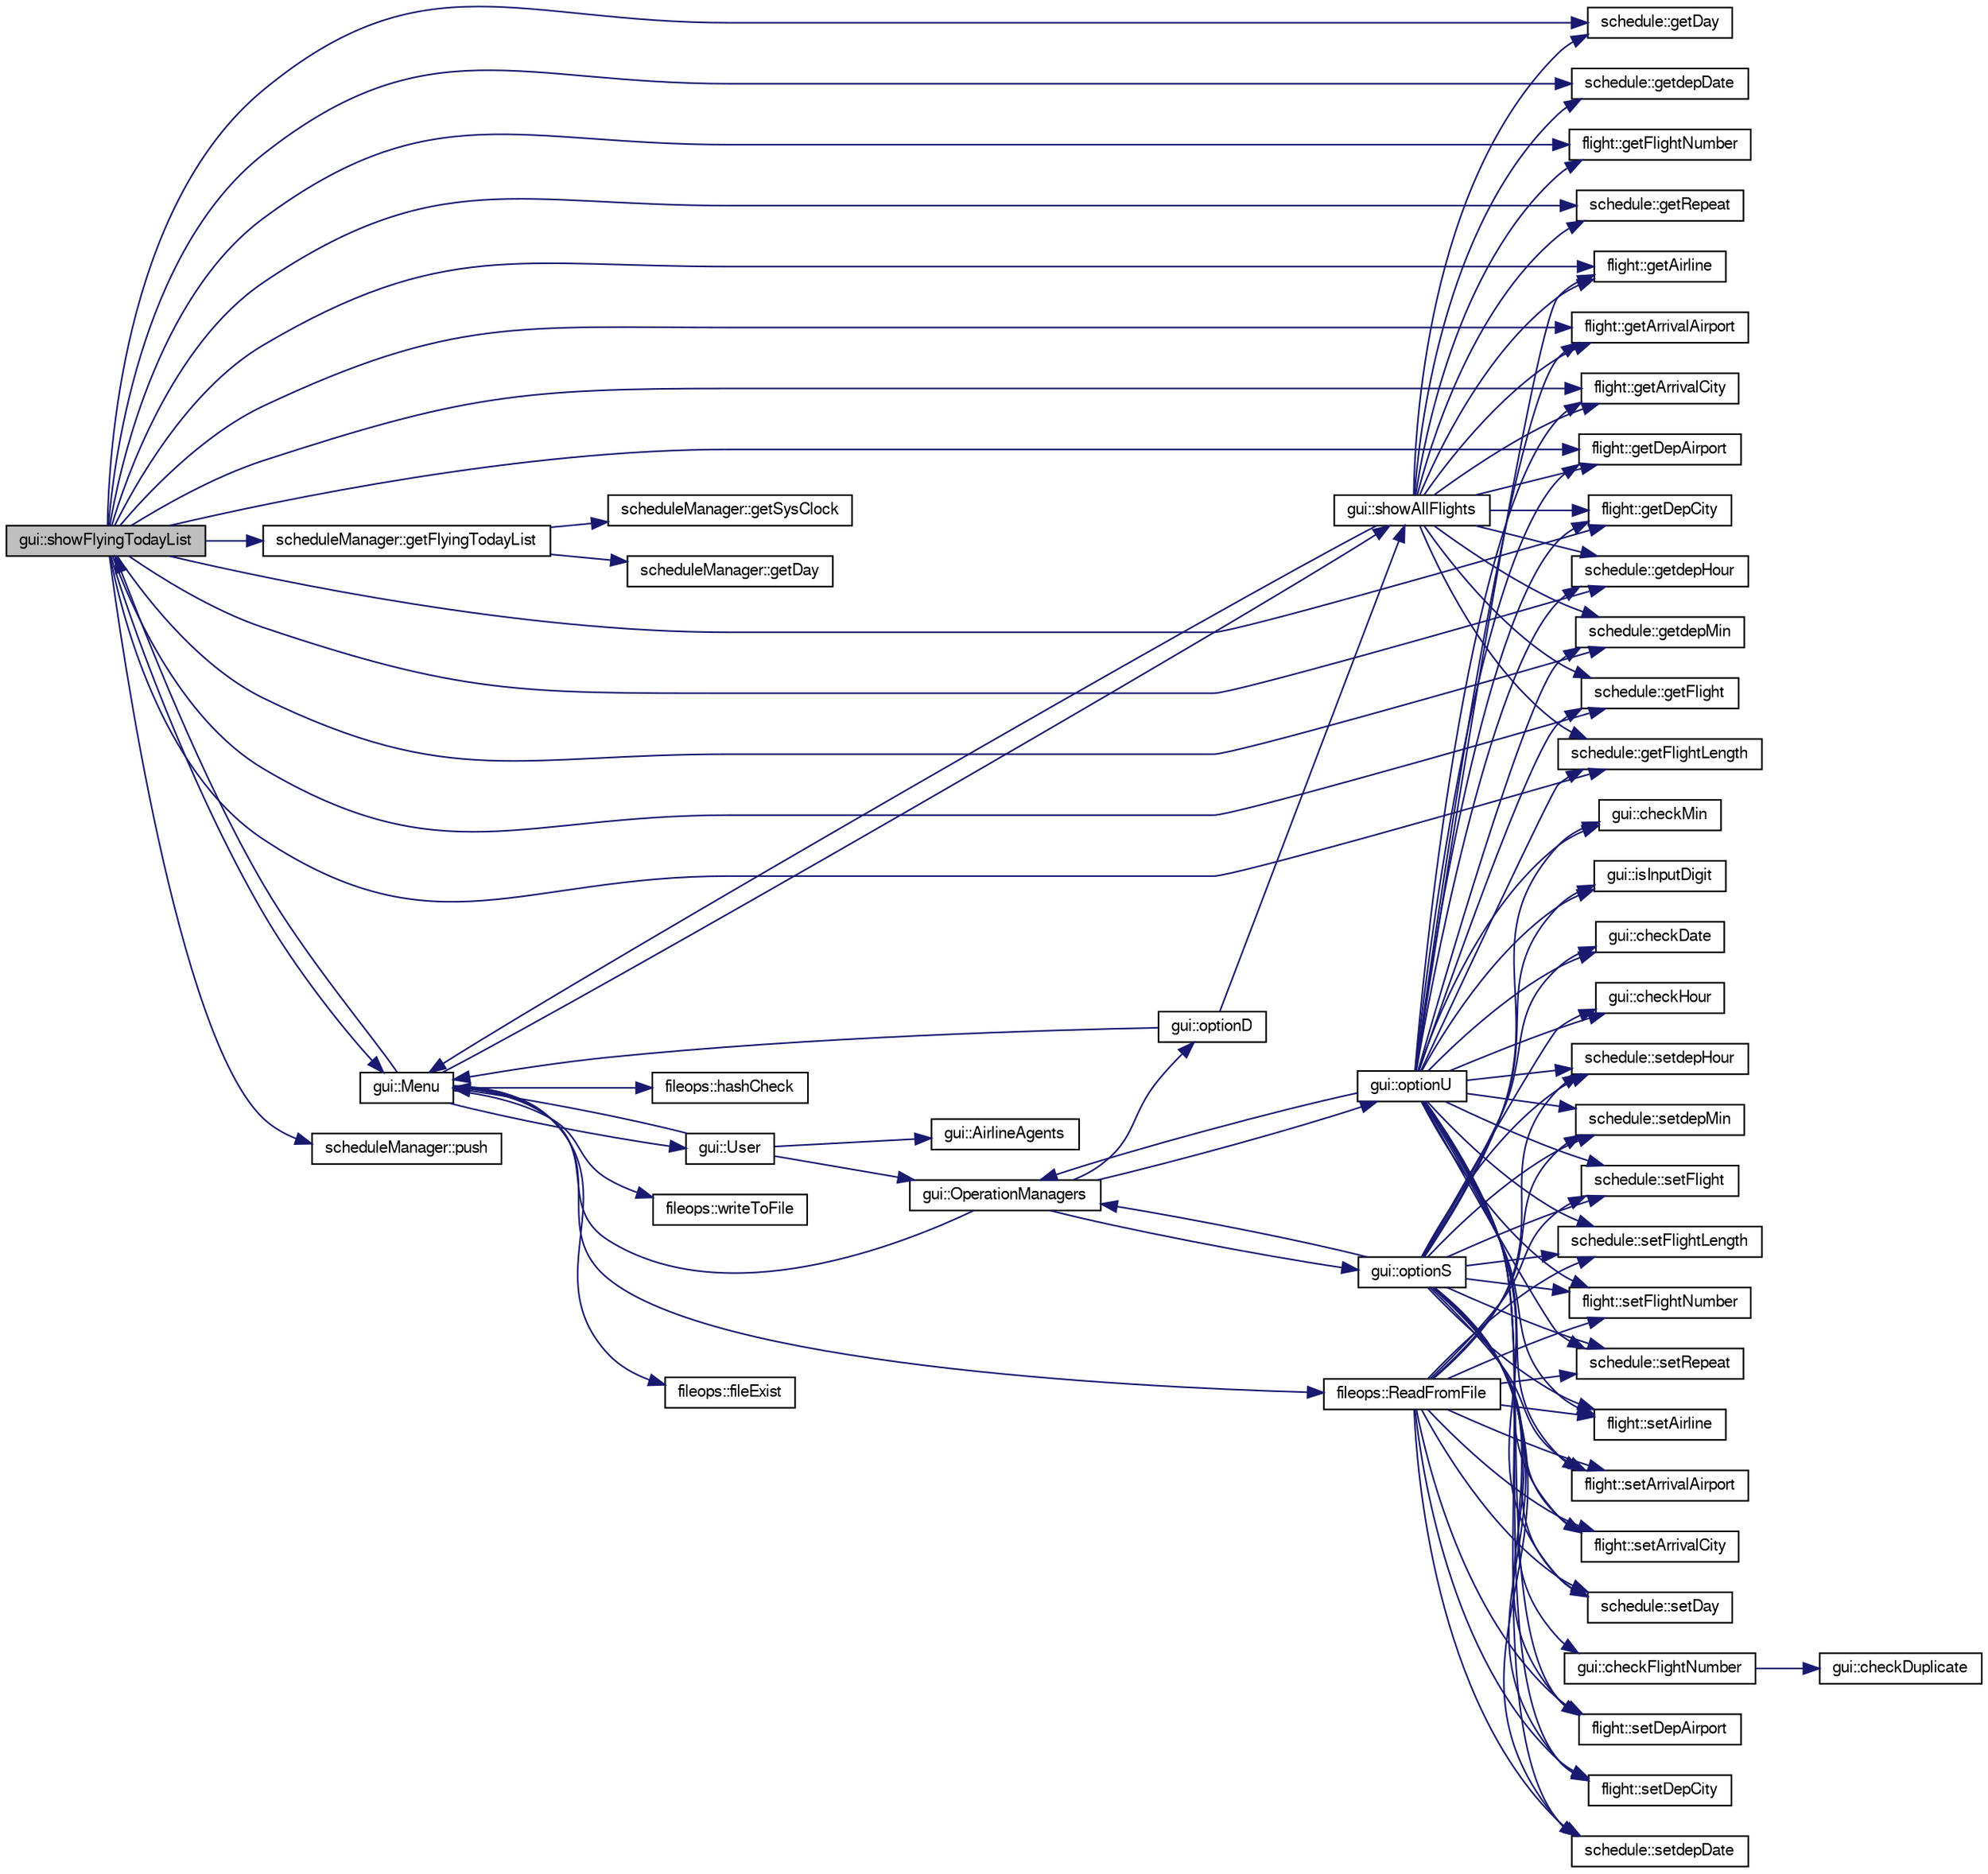 digraph G
{
  edge [fontname="FreeSans",fontsize="10",labelfontname="FreeSans",labelfontsize="10"];
  node [fontname="FreeSans",fontsize="10",shape=record];
  rankdir=LR;
  Node1 [label="gui::showFlyingTodayList",height=0.2,width=0.4,color="black", fillcolor="grey75", style="filled" fontcolor="black"];
  Node1 -> Node2 [color="midnightblue",fontsize="10",style="solid",fontname="FreeSans"];
  Node2 [label="flight::getAirline",height=0.2,width=0.4,color="black", fillcolor="white", style="filled",URL="$classflight.html#a9ddf1d9cbb17b5f4a86654780dc6f6db"];
  Node1 -> Node3 [color="midnightblue",fontsize="10",style="solid",fontname="FreeSans"];
  Node3 [label="flight::getArrivalAirport",height=0.2,width=0.4,color="black", fillcolor="white", style="filled",URL="$classflight.html#a297a137fdea7eef0b5f4914e76b17f2d"];
  Node1 -> Node4 [color="midnightblue",fontsize="10",style="solid",fontname="FreeSans"];
  Node4 [label="flight::getArrivalCity",height=0.2,width=0.4,color="black", fillcolor="white", style="filled",URL="$classflight.html#a38c3274dcd1b9415a7d38cca4608453f"];
  Node1 -> Node5 [color="midnightblue",fontsize="10",style="solid",fontname="FreeSans"];
  Node5 [label="schedule::getDay",height=0.2,width=0.4,color="black", fillcolor="white", style="filled",URL="$classschedule.html#a32249b03e48030f45f9f75660d6f1ad7"];
  Node1 -> Node6 [color="midnightblue",fontsize="10",style="solid",fontname="FreeSans"];
  Node6 [label="flight::getDepAirport",height=0.2,width=0.4,color="black", fillcolor="white", style="filled",URL="$classflight.html#a6c77d09e822b234d41e912541c23fbe0"];
  Node1 -> Node7 [color="midnightblue",fontsize="10",style="solid",fontname="FreeSans"];
  Node7 [label="flight::getDepCity",height=0.2,width=0.4,color="black", fillcolor="white", style="filled",URL="$classflight.html#a25b8b4c6cce5c8ae5e87fa2c5ffef5ac"];
  Node1 -> Node8 [color="midnightblue",fontsize="10",style="solid",fontname="FreeSans"];
  Node8 [label="schedule::getdepDate",height=0.2,width=0.4,color="black", fillcolor="white", style="filled",URL="$classschedule.html#a8fd090a01246197f1aaa4f9aac22671d"];
  Node1 -> Node9 [color="midnightblue",fontsize="10",style="solid",fontname="FreeSans"];
  Node9 [label="schedule::getdepHour",height=0.2,width=0.4,color="black", fillcolor="white", style="filled",URL="$classschedule.html#ac1e6bb6ba4cfd58fbf8d8eb7fe30e117"];
  Node1 -> Node10 [color="midnightblue",fontsize="10",style="solid",fontname="FreeSans"];
  Node10 [label="schedule::getdepMin",height=0.2,width=0.4,color="black", fillcolor="white", style="filled",URL="$classschedule.html#ac73eb663a5152f7ac2b84784b1d02c42"];
  Node1 -> Node11 [color="midnightblue",fontsize="10",style="solid",fontname="FreeSans"];
  Node11 [label="schedule::getFlight",height=0.2,width=0.4,color="black", fillcolor="white", style="filled",URL="$classschedule.html#a8c865ae254229485909b69d0b2a0be29"];
  Node1 -> Node12 [color="midnightblue",fontsize="10",style="solid",fontname="FreeSans"];
  Node12 [label="schedule::getFlightLength",height=0.2,width=0.4,color="black", fillcolor="white", style="filled",URL="$classschedule.html#aa5d8f40511d51bd0c8325efffa3d58ba"];
  Node1 -> Node13 [color="midnightblue",fontsize="10",style="solid",fontname="FreeSans"];
  Node13 [label="flight::getFlightNumber",height=0.2,width=0.4,color="black", fillcolor="white", style="filled",URL="$classflight.html#a2e703a5681d3d5b9bbd0756e773dd611"];
  Node1 -> Node14 [color="midnightblue",fontsize="10",style="solid",fontname="FreeSans"];
  Node14 [label="scheduleManager::getFlyingTodayList",height=0.2,width=0.4,color="black", fillcolor="white", style="filled",URL="$classschedule_manager.html#ac14bdd4f7cf9378f5f7731bdb4f4feed"];
  Node14 -> Node15 [color="midnightblue",fontsize="10",style="solid",fontname="FreeSans"];
  Node15 [label="scheduleManager::getDay",height=0.2,width=0.4,color="black", fillcolor="white", style="filled",URL="$classschedule_manager.html#a3966fa1465cc27bd75d74558a8d43e51"];
  Node14 -> Node16 [color="midnightblue",fontsize="10",style="solid",fontname="FreeSans"];
  Node16 [label="scheduleManager::getSysClock",height=0.2,width=0.4,color="black", fillcolor="white", style="filled",URL="$classschedule_manager.html#a3bb6686e4e82220feb2bf106315572ef"];
  Node1 -> Node17 [color="midnightblue",fontsize="10",style="solid",fontname="FreeSans"];
  Node17 [label="schedule::getRepeat",height=0.2,width=0.4,color="black", fillcolor="white", style="filled",URL="$classschedule.html#a6b8d60e7ad5ad6800834655e197d5b94"];
  Node1 -> Node18 [color="midnightblue",fontsize="10",style="solid",fontname="FreeSans"];
  Node18 [label="gui::Menu",height=0.2,width=0.4,color="black", fillcolor="white", style="filled",URL="$classgui.html#a57cd3dc1eca1d8cb7aabb9fa75d79702"];
  Node18 -> Node19 [color="midnightblue",fontsize="10",style="solid",fontname="FreeSans"];
  Node19 [label="fileops::fileExist",height=0.2,width=0.4,color="black", fillcolor="white", style="filled",URL="$classfileops.html#ac05aff8afc2232d4407428a17177760d"];
  Node18 -> Node20 [color="midnightblue",fontsize="10",style="solid",fontname="FreeSans"];
  Node20 [label="fileops::hashCheck",height=0.2,width=0.4,color="black", fillcolor="white", style="filled",URL="$classfileops.html#a978fbcad1782aae513c2690bd43985c3",tooltip="constructor"];
  Node18 -> Node21 [color="midnightblue",fontsize="10",style="solid",fontname="FreeSans"];
  Node21 [label="fileops::ReadFromFile",height=0.2,width=0.4,color="black", fillcolor="white", style="filled",URL="$classfileops.html#ae29d933450817ab66cd743382ce65226"];
  Node21 -> Node22 [color="midnightblue",fontsize="10",style="solid",fontname="FreeSans"];
  Node22 [label="flight::setAirline",height=0.2,width=0.4,color="black", fillcolor="white", style="filled",URL="$classflight.html#a9b9d3cb6dafe910496a7203e53c003bc"];
  Node21 -> Node23 [color="midnightblue",fontsize="10",style="solid",fontname="FreeSans"];
  Node23 [label="flight::setArrivalAirport",height=0.2,width=0.4,color="black", fillcolor="white", style="filled",URL="$classflight.html#ab405d191d48815c5261fa308a3f9f52d"];
  Node21 -> Node24 [color="midnightblue",fontsize="10",style="solid",fontname="FreeSans"];
  Node24 [label="flight::setArrivalCity",height=0.2,width=0.4,color="black", fillcolor="white", style="filled",URL="$classflight.html#a2b85fd93fec21ae69e69672ade17792a"];
  Node21 -> Node25 [color="midnightblue",fontsize="10",style="solid",fontname="FreeSans"];
  Node25 [label="schedule::setDay",height=0.2,width=0.4,color="black", fillcolor="white", style="filled",URL="$classschedule.html#a22e87219c8294e9de8fbdaa54774b055"];
  Node21 -> Node26 [color="midnightblue",fontsize="10",style="solid",fontname="FreeSans"];
  Node26 [label="flight::setDepAirport",height=0.2,width=0.4,color="black", fillcolor="white", style="filled",URL="$classflight.html#a5a986561f3f4c327a8de2fe08531ba35"];
  Node21 -> Node27 [color="midnightblue",fontsize="10",style="solid",fontname="FreeSans"];
  Node27 [label="flight::setDepCity",height=0.2,width=0.4,color="black", fillcolor="white", style="filled",URL="$classflight.html#ae72ff1bc7737b1af276caea61f2064f2"];
  Node21 -> Node28 [color="midnightblue",fontsize="10",style="solid",fontname="FreeSans"];
  Node28 [label="schedule::setdepDate",height=0.2,width=0.4,color="black", fillcolor="white", style="filled",URL="$classschedule.html#ae6a17a326a61bb56a35d560ac8b19f30"];
  Node21 -> Node29 [color="midnightblue",fontsize="10",style="solid",fontname="FreeSans"];
  Node29 [label="schedule::setdepHour",height=0.2,width=0.4,color="black", fillcolor="white", style="filled",URL="$classschedule.html#a2ed0c928e820268243f50e87a9d3152b"];
  Node21 -> Node30 [color="midnightblue",fontsize="10",style="solid",fontname="FreeSans"];
  Node30 [label="schedule::setdepMin",height=0.2,width=0.4,color="black", fillcolor="white", style="filled",URL="$classschedule.html#a4388423852353550ad95e951a6d1a87e"];
  Node21 -> Node31 [color="midnightblue",fontsize="10",style="solid",fontname="FreeSans"];
  Node31 [label="schedule::setFlight",height=0.2,width=0.4,color="black", fillcolor="white", style="filled",URL="$classschedule.html#a87b22904a4a878fe9c9f543f03263455"];
  Node21 -> Node32 [color="midnightblue",fontsize="10",style="solid",fontname="FreeSans"];
  Node32 [label="schedule::setFlightLength",height=0.2,width=0.4,color="black", fillcolor="white", style="filled",URL="$classschedule.html#a4de86e70a6e4656d1ba33c33e5be6519"];
  Node21 -> Node33 [color="midnightblue",fontsize="10",style="solid",fontname="FreeSans"];
  Node33 [label="flight::setFlightNumber",height=0.2,width=0.4,color="black", fillcolor="white", style="filled",URL="$classflight.html#ad96b9c1b09264926e46b6da8fc09be16"];
  Node21 -> Node34 [color="midnightblue",fontsize="10",style="solid",fontname="FreeSans"];
  Node34 [label="schedule::setRepeat",height=0.2,width=0.4,color="black", fillcolor="white", style="filled",URL="$classschedule.html#ab3062e5b711d0598e8270d5dc2f691f5"];
  Node18 -> Node35 [color="midnightblue",fontsize="10",style="solid",fontname="FreeSans"];
  Node35 [label="gui::showAllFlights",height=0.2,width=0.4,color="black", fillcolor="white", style="filled",URL="$classgui.html#a5c6627bafacf8ced6dde1abc32e8dea8"];
  Node35 -> Node2 [color="midnightblue",fontsize="10",style="solid",fontname="FreeSans"];
  Node35 -> Node3 [color="midnightblue",fontsize="10",style="solid",fontname="FreeSans"];
  Node35 -> Node4 [color="midnightblue",fontsize="10",style="solid",fontname="FreeSans"];
  Node35 -> Node5 [color="midnightblue",fontsize="10",style="solid",fontname="FreeSans"];
  Node35 -> Node6 [color="midnightblue",fontsize="10",style="solid",fontname="FreeSans"];
  Node35 -> Node7 [color="midnightblue",fontsize="10",style="solid",fontname="FreeSans"];
  Node35 -> Node8 [color="midnightblue",fontsize="10",style="solid",fontname="FreeSans"];
  Node35 -> Node9 [color="midnightblue",fontsize="10",style="solid",fontname="FreeSans"];
  Node35 -> Node10 [color="midnightblue",fontsize="10",style="solid",fontname="FreeSans"];
  Node35 -> Node11 [color="midnightblue",fontsize="10",style="solid",fontname="FreeSans"];
  Node35 -> Node12 [color="midnightblue",fontsize="10",style="solid",fontname="FreeSans"];
  Node35 -> Node13 [color="midnightblue",fontsize="10",style="solid",fontname="FreeSans"];
  Node35 -> Node17 [color="midnightblue",fontsize="10",style="solid",fontname="FreeSans"];
  Node35 -> Node18 [color="midnightblue",fontsize="10",style="solid",fontname="FreeSans"];
  Node18 -> Node1 [color="midnightblue",fontsize="10",style="solid",fontname="FreeSans"];
  Node18 -> Node36 [color="midnightblue",fontsize="10",style="solid",fontname="FreeSans"];
  Node36 [label="gui::User",height=0.2,width=0.4,color="black", fillcolor="white", style="filled",URL="$classgui.html#a3c2584790da727b2c2fabc178c449ea3"];
  Node36 -> Node37 [color="midnightblue",fontsize="10",style="solid",fontname="FreeSans"];
  Node37 [label="gui::AirlineAgents",height=0.2,width=0.4,color="black", fillcolor="white", style="filled",URL="$classgui.html#ae39757d1c6bdbfa938dbe3226a36febb"];
  Node36 -> Node18 [color="midnightblue",fontsize="10",style="solid",fontname="FreeSans"];
  Node36 -> Node38 [color="midnightblue",fontsize="10",style="solid",fontname="FreeSans"];
  Node38 [label="gui::OperationManagers",height=0.2,width=0.4,color="black", fillcolor="white", style="filled",URL="$classgui.html#afe37700bacd80503661c4f45b55019bd"];
  Node38 -> Node18 [color="midnightblue",fontsize="10",style="solid",fontname="FreeSans"];
  Node38 -> Node39 [color="midnightblue",fontsize="10",style="solid",fontname="FreeSans"];
  Node39 [label="gui::optionD",height=0.2,width=0.4,color="black", fillcolor="white", style="filled",URL="$classgui.html#a0534e0904bd2e2e3694e3da5396d1339"];
  Node39 -> Node18 [color="midnightblue",fontsize="10",style="solid",fontname="FreeSans"];
  Node39 -> Node35 [color="midnightblue",fontsize="10",style="solid",fontname="FreeSans"];
  Node38 -> Node40 [color="midnightblue",fontsize="10",style="solid",fontname="FreeSans"];
  Node40 [label="gui::optionS",height=0.2,width=0.4,color="black", fillcolor="white", style="filled",URL="$classgui.html#afa7a5fc9b6f835a69a0c8433711fad57"];
  Node40 -> Node41 [color="midnightblue",fontsize="10",style="solid",fontname="FreeSans"];
  Node41 [label="gui::checkDate",height=0.2,width=0.4,color="black", fillcolor="white", style="filled",URL="$classgui.html#a1fd54934da3b21ecc179ab7faf54eea2"];
  Node40 -> Node42 [color="midnightblue",fontsize="10",style="solid",fontname="FreeSans"];
  Node42 [label="gui::checkFlightNumber",height=0.2,width=0.4,color="black", fillcolor="white", style="filled",URL="$classgui.html#a68a8c8fdbcf6ca93ea3d1233443b185c"];
  Node42 -> Node43 [color="midnightblue",fontsize="10",style="solid",fontname="FreeSans"];
  Node43 [label="gui::checkDuplicate",height=0.2,width=0.4,color="black", fillcolor="white", style="filled",URL="$classgui.html#a56286e7605a615ea09443ea66f3eca58"];
  Node40 -> Node44 [color="midnightblue",fontsize="10",style="solid",fontname="FreeSans"];
  Node44 [label="gui::checkHour",height=0.2,width=0.4,color="black", fillcolor="white", style="filled",URL="$classgui.html#a0fb5a970bd3101f1fb83eba432aef754"];
  Node40 -> Node45 [color="midnightblue",fontsize="10",style="solid",fontname="FreeSans"];
  Node45 [label="gui::checkMin",height=0.2,width=0.4,color="black", fillcolor="white", style="filled",URL="$classgui.html#ae702b9f87e2f9074cd30eeccb6150887"];
  Node40 -> Node46 [color="midnightblue",fontsize="10",style="solid",fontname="FreeSans"];
  Node46 [label="gui::isInputDigit",height=0.2,width=0.4,color="black", fillcolor="white", style="filled",URL="$classgui.html#a57cb6f9802b7fa6a73fb43e71c4e84af"];
  Node40 -> Node38 [color="midnightblue",fontsize="10",style="solid",fontname="FreeSans"];
  Node40 -> Node22 [color="midnightblue",fontsize="10",style="solid",fontname="FreeSans"];
  Node40 -> Node23 [color="midnightblue",fontsize="10",style="solid",fontname="FreeSans"];
  Node40 -> Node24 [color="midnightblue",fontsize="10",style="solid",fontname="FreeSans"];
  Node40 -> Node25 [color="midnightblue",fontsize="10",style="solid",fontname="FreeSans"];
  Node40 -> Node26 [color="midnightblue",fontsize="10",style="solid",fontname="FreeSans"];
  Node40 -> Node27 [color="midnightblue",fontsize="10",style="solid",fontname="FreeSans"];
  Node40 -> Node28 [color="midnightblue",fontsize="10",style="solid",fontname="FreeSans"];
  Node40 -> Node29 [color="midnightblue",fontsize="10",style="solid",fontname="FreeSans"];
  Node40 -> Node30 [color="midnightblue",fontsize="10",style="solid",fontname="FreeSans"];
  Node40 -> Node31 [color="midnightblue",fontsize="10",style="solid",fontname="FreeSans"];
  Node40 -> Node32 [color="midnightblue",fontsize="10",style="solid",fontname="FreeSans"];
  Node40 -> Node33 [color="midnightblue",fontsize="10",style="solid",fontname="FreeSans"];
  Node40 -> Node34 [color="midnightblue",fontsize="10",style="solid",fontname="FreeSans"];
  Node38 -> Node47 [color="midnightblue",fontsize="10",style="solid",fontname="FreeSans"];
  Node47 [label="gui::optionU",height=0.2,width=0.4,color="black", fillcolor="white", style="filled",URL="$classgui.html#ad6587b34a7c6f8c087af1665f5dd7b71",tooltip="!needs to be error checked"];
  Node47 -> Node41 [color="midnightblue",fontsize="10",style="solid",fontname="FreeSans"];
  Node47 -> Node44 [color="midnightblue",fontsize="10",style="solid",fontname="FreeSans"];
  Node47 -> Node45 [color="midnightblue",fontsize="10",style="solid",fontname="FreeSans"];
  Node47 -> Node2 [color="midnightblue",fontsize="10",style="solid",fontname="FreeSans"];
  Node47 -> Node3 [color="midnightblue",fontsize="10",style="solid",fontname="FreeSans"];
  Node47 -> Node4 [color="midnightblue",fontsize="10",style="solid",fontname="FreeSans"];
  Node47 -> Node6 [color="midnightblue",fontsize="10",style="solid",fontname="FreeSans"];
  Node47 -> Node7 [color="midnightblue",fontsize="10",style="solid",fontname="FreeSans"];
  Node47 -> Node9 [color="midnightblue",fontsize="10",style="solid",fontname="FreeSans"];
  Node47 -> Node10 [color="midnightblue",fontsize="10",style="solid",fontname="FreeSans"];
  Node47 -> Node11 [color="midnightblue",fontsize="10",style="solid",fontname="FreeSans"];
  Node47 -> Node12 [color="midnightblue",fontsize="10",style="solid",fontname="FreeSans"];
  Node47 -> Node46 [color="midnightblue",fontsize="10",style="solid",fontname="FreeSans"];
  Node47 -> Node38 [color="midnightblue",fontsize="10",style="solid",fontname="FreeSans"];
  Node47 -> Node22 [color="midnightblue",fontsize="10",style="solid",fontname="FreeSans"];
  Node47 -> Node23 [color="midnightblue",fontsize="10",style="solid",fontname="FreeSans"];
  Node47 -> Node24 [color="midnightblue",fontsize="10",style="solid",fontname="FreeSans"];
  Node47 -> Node25 [color="midnightblue",fontsize="10",style="solid",fontname="FreeSans"];
  Node47 -> Node26 [color="midnightblue",fontsize="10",style="solid",fontname="FreeSans"];
  Node47 -> Node27 [color="midnightblue",fontsize="10",style="solid",fontname="FreeSans"];
  Node47 -> Node28 [color="midnightblue",fontsize="10",style="solid",fontname="FreeSans"];
  Node47 -> Node29 [color="midnightblue",fontsize="10",style="solid",fontname="FreeSans"];
  Node47 -> Node30 [color="midnightblue",fontsize="10",style="solid",fontname="FreeSans"];
  Node47 -> Node31 [color="midnightblue",fontsize="10",style="solid",fontname="FreeSans"];
  Node47 -> Node32 [color="midnightblue",fontsize="10",style="solid",fontname="FreeSans"];
  Node47 -> Node33 [color="midnightblue",fontsize="10",style="solid",fontname="FreeSans"];
  Node47 -> Node34 [color="midnightblue",fontsize="10",style="solid",fontname="FreeSans"];
  Node18 -> Node48 [color="midnightblue",fontsize="10",style="solid",fontname="FreeSans"];
  Node48 [label="fileops::writeToFile",height=0.2,width=0.4,color="black", fillcolor="white", style="filled",URL="$classfileops.html#a19786cd653a381ba6b185cfbab4efb0a"];
  Node1 -> Node49 [color="midnightblue",fontsize="10",style="solid",fontname="FreeSans"];
  Node49 [label="scheduleManager::push",height=0.2,width=0.4,color="black", fillcolor="white", style="filled",URL="$classschedule_manager.html#aabdd03416794dff46ee01c8e53799fe5"];
}
